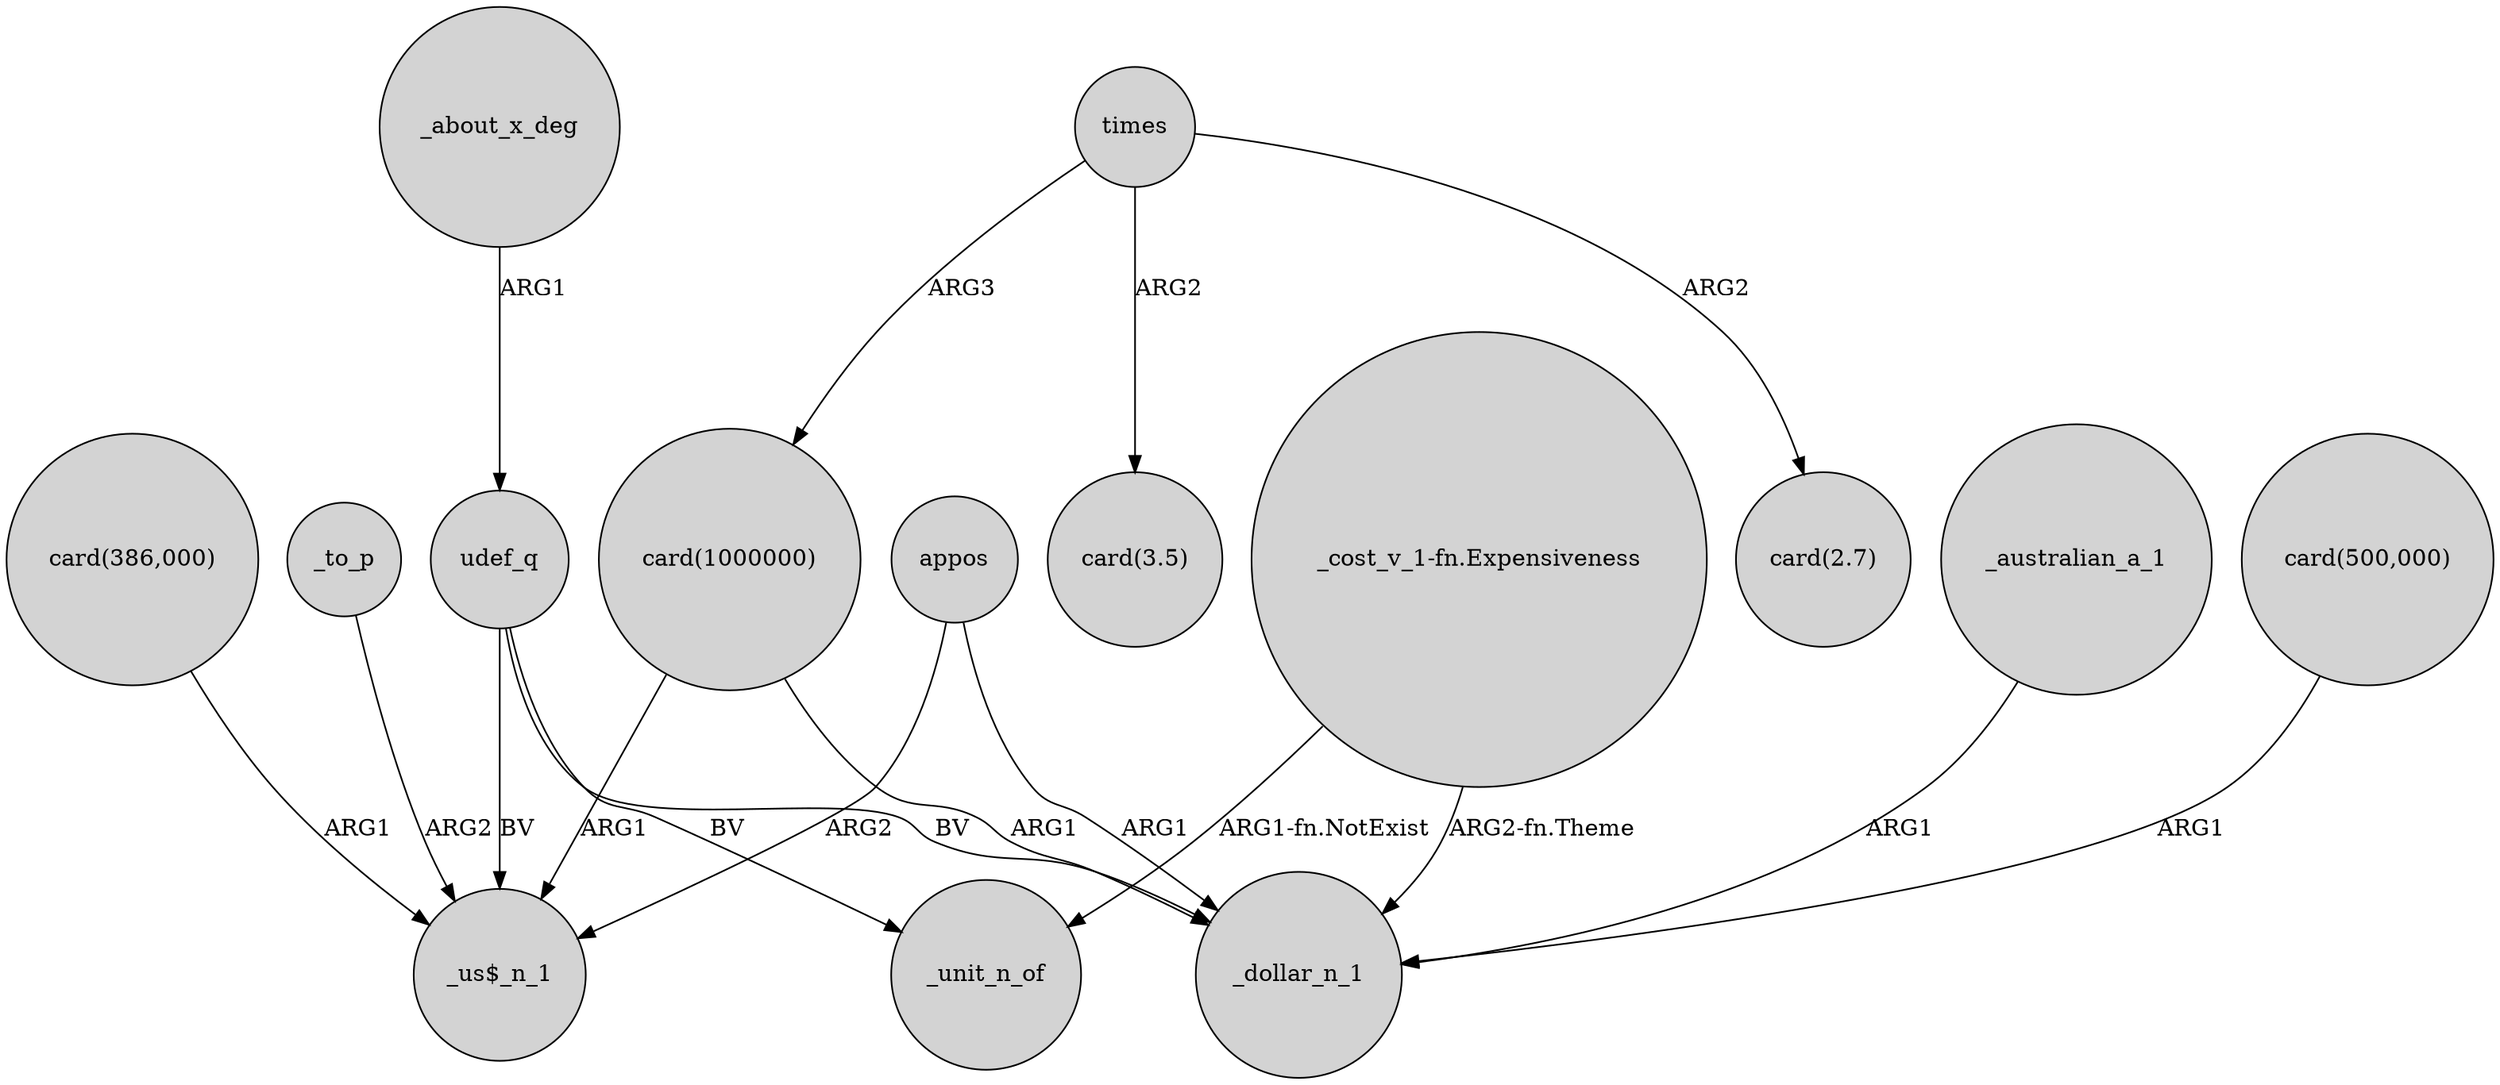 digraph {
	node [shape=circle style=filled]
	"card(1000000)" -> _dollar_n_1 [label=ARG1]
	"card(386,000)" -> "_us$_n_1" [label=ARG1]
	times -> "card(2.7)" [label=ARG2]
	times -> "card(1000000)" [label=ARG3]
	_australian_a_1 -> _dollar_n_1 [label=ARG1]
	"card(500,000)" -> _dollar_n_1 [label=ARG1]
	_about_x_deg -> udef_q [label=ARG1]
	_to_p -> "_us$_n_1" [label=ARG2]
	"card(1000000)" -> "_us$_n_1" [label=ARG1]
	appos -> _dollar_n_1 [label=ARG1]
	udef_q -> "_us$_n_1" [label=BV]
	appos -> "_us$_n_1" [label=ARG2]
	times -> "card(3.5)" [label=ARG2]
	"_cost_v_1-fn.Expensiveness" -> _dollar_n_1 [label="ARG2-fn.Theme"]
	udef_q -> _dollar_n_1 [label=BV]
	udef_q -> _unit_n_of [label=BV]
	"_cost_v_1-fn.Expensiveness" -> _unit_n_of [label="ARG1-fn.NotExist"]
}
